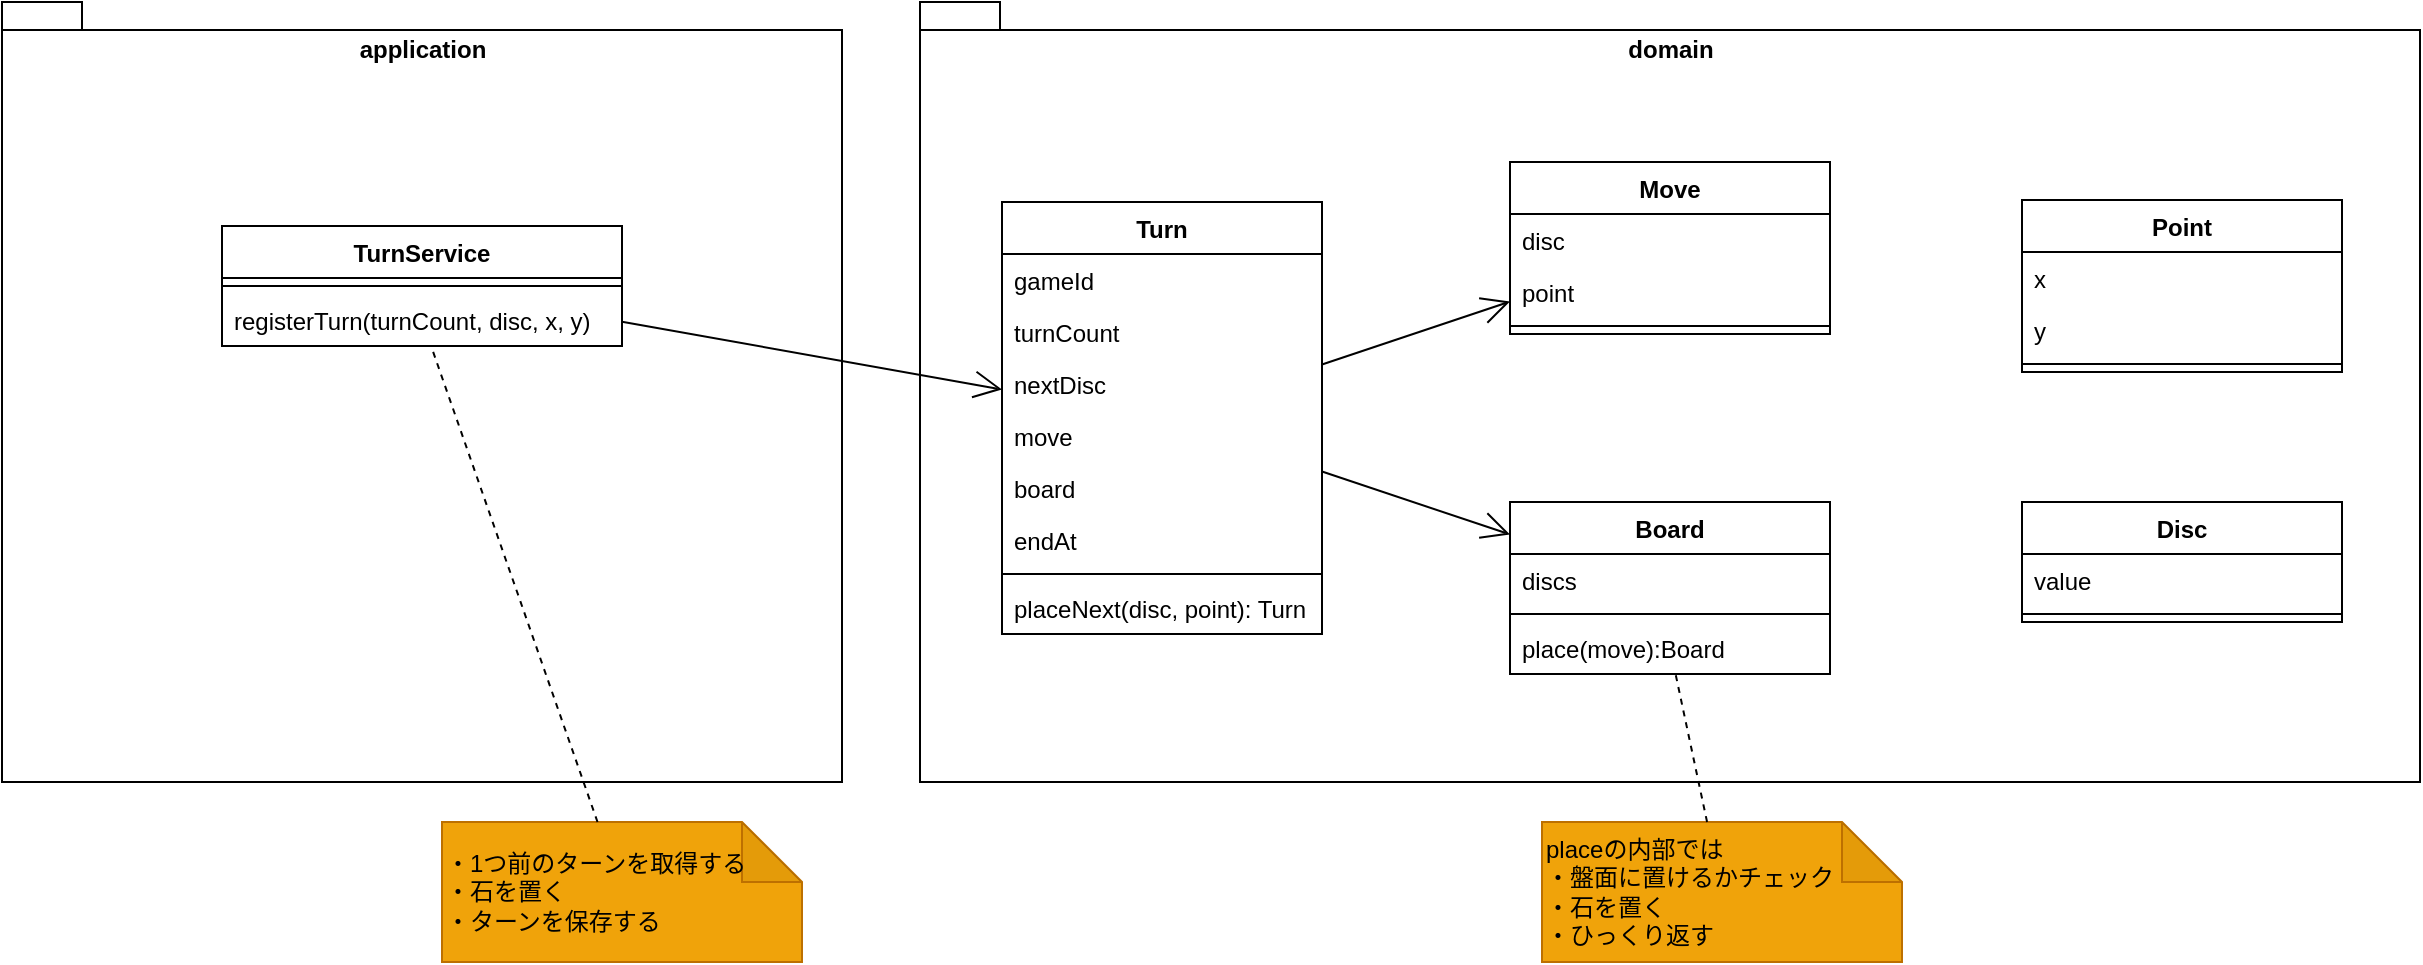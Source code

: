 <mxfile>
    <diagram id="S5HWapNGeNC8Cpu1Wvam" name="ページ1">
        <mxGraphModel dx="2495" dy="666" grid="1" gridSize="10" guides="1" tooltips="1" connect="1" arrows="1" fold="1" page="1" pageScale="1" pageWidth="1169" pageHeight="827" math="0" shadow="0">
            <root>
                <mxCell id="0"/>
                <mxCell id="1" parent="0"/>
                <mxCell id="41" value="domain" style="shape=folder;fontStyle=1;spacingTop=10;tabWidth=40;tabHeight=14;tabPosition=left;html=1;fillColor=none;align=center;verticalAlign=top;" vertex="1" parent="1">
                    <mxGeometry x="39" y="40" width="750" height="390" as="geometry"/>
                </mxCell>
                <mxCell id="6" value="Turn" style="swimlane;fontStyle=1;align=center;verticalAlign=top;childLayout=stackLayout;horizontal=1;startSize=26;horizontalStack=0;resizeParent=1;resizeParentMax=0;resizeLast=0;collapsible=1;marginBottom=0;" vertex="1" parent="1">
                    <mxGeometry x="80" y="140" width="160" height="216" as="geometry"/>
                </mxCell>
                <mxCell id="7" value="gameId" style="text;strokeColor=none;fillColor=none;align=left;verticalAlign=top;spacingLeft=4;spacingRight=4;overflow=hidden;rotatable=0;points=[[0,0.5],[1,0.5]];portConstraint=eastwest;" vertex="1" parent="6">
                    <mxGeometry y="26" width="160" height="26" as="geometry"/>
                </mxCell>
                <mxCell id="10" value="turnCount" style="text;strokeColor=none;fillColor=none;align=left;verticalAlign=top;spacingLeft=4;spacingRight=4;overflow=hidden;rotatable=0;points=[[0,0.5],[1,0.5]];portConstraint=eastwest;" vertex="1" parent="6">
                    <mxGeometry y="52" width="160" height="26" as="geometry"/>
                </mxCell>
                <mxCell id="11" value="nextDisc" style="text;strokeColor=none;fillColor=none;align=left;verticalAlign=top;spacingLeft=4;spacingRight=4;overflow=hidden;rotatable=0;points=[[0,0.5],[1,0.5]];portConstraint=eastwest;" vertex="1" parent="6">
                    <mxGeometry y="78" width="160" height="26" as="geometry"/>
                </mxCell>
                <mxCell id="12" value="move" style="text;strokeColor=none;fillColor=none;align=left;verticalAlign=top;spacingLeft=4;spacingRight=4;overflow=hidden;rotatable=0;points=[[0,0.5],[1,0.5]];portConstraint=eastwest;" vertex="1" parent="6">
                    <mxGeometry y="104" width="160" height="26" as="geometry"/>
                </mxCell>
                <mxCell id="13" value="board" style="text;strokeColor=none;fillColor=none;align=left;verticalAlign=top;spacingLeft=4;spacingRight=4;overflow=hidden;rotatable=0;points=[[0,0.5],[1,0.5]];portConstraint=eastwest;" vertex="1" parent="6">
                    <mxGeometry y="130" width="160" height="26" as="geometry"/>
                </mxCell>
                <mxCell id="14" value="endAt" style="text;strokeColor=none;fillColor=none;align=left;verticalAlign=top;spacingLeft=4;spacingRight=4;overflow=hidden;rotatable=0;points=[[0,0.5],[1,0.5]];portConstraint=eastwest;" vertex="1" parent="6">
                    <mxGeometry y="156" width="160" height="26" as="geometry"/>
                </mxCell>
                <mxCell id="8" value="" style="line;strokeWidth=1;fillColor=none;align=left;verticalAlign=middle;spacingTop=-1;spacingLeft=3;spacingRight=3;rotatable=0;labelPosition=right;points=[];portConstraint=eastwest;strokeColor=inherit;" vertex="1" parent="6">
                    <mxGeometry y="182" width="160" height="8" as="geometry"/>
                </mxCell>
                <mxCell id="9" value="placeNext(disc, point): Turn" style="text;strokeColor=none;fillColor=none;align=left;verticalAlign=top;spacingLeft=4;spacingRight=4;overflow=hidden;rotatable=0;points=[[0,0.5],[1,0.5]];portConstraint=eastwest;" vertex="1" parent="6">
                    <mxGeometry y="190" width="160" height="26" as="geometry"/>
                </mxCell>
                <mxCell id="15" value="Move" style="swimlane;fontStyle=1;align=center;verticalAlign=top;childLayout=stackLayout;horizontal=1;startSize=26;horizontalStack=0;resizeParent=1;resizeParentMax=0;resizeLast=0;collapsible=1;marginBottom=0;" vertex="1" parent="1">
                    <mxGeometry x="334" y="120" width="160" height="86" as="geometry"/>
                </mxCell>
                <mxCell id="16" value="disc" style="text;strokeColor=none;fillColor=none;align=left;verticalAlign=top;spacingLeft=4;spacingRight=4;overflow=hidden;rotatable=0;points=[[0,0.5],[1,0.5]];portConstraint=eastwest;" vertex="1" parent="15">
                    <mxGeometry y="26" width="160" height="26" as="geometry"/>
                </mxCell>
                <mxCell id="24" value="point" style="text;strokeColor=none;fillColor=none;align=left;verticalAlign=top;spacingLeft=4;spacingRight=4;overflow=hidden;rotatable=0;points=[[0,0.5],[1,0.5]];portConstraint=eastwest;" vertex="1" parent="15">
                    <mxGeometry y="52" width="160" height="26" as="geometry"/>
                </mxCell>
                <mxCell id="22" value="" style="line;strokeWidth=1;fillColor=none;align=left;verticalAlign=middle;spacingTop=-1;spacingLeft=3;spacingRight=3;rotatable=0;labelPosition=right;points=[];portConstraint=eastwest;strokeColor=inherit;" vertex="1" parent="15">
                    <mxGeometry y="78" width="160" height="8" as="geometry"/>
                </mxCell>
                <mxCell id="25" value="Board" style="swimlane;fontStyle=1;align=center;verticalAlign=top;childLayout=stackLayout;horizontal=1;startSize=26;horizontalStack=0;resizeParent=1;resizeParentMax=0;resizeLast=0;collapsible=1;marginBottom=0;" vertex="1" parent="1">
                    <mxGeometry x="334" y="290" width="160" height="86" as="geometry"/>
                </mxCell>
                <mxCell id="26" value="discs" style="text;strokeColor=none;fillColor=none;align=left;verticalAlign=top;spacingLeft=4;spacingRight=4;overflow=hidden;rotatable=0;points=[[0,0.5],[1,0.5]];portConstraint=eastwest;" vertex="1" parent="25">
                    <mxGeometry y="26" width="160" height="26" as="geometry"/>
                </mxCell>
                <mxCell id="28" value="" style="line;strokeWidth=1;fillColor=none;align=left;verticalAlign=middle;spacingTop=-1;spacingLeft=3;spacingRight=3;rotatable=0;labelPosition=right;points=[];portConstraint=eastwest;strokeColor=inherit;" vertex="1" parent="25">
                    <mxGeometry y="52" width="160" height="8" as="geometry"/>
                </mxCell>
                <mxCell id="29" value="place(move):Board" style="text;strokeColor=none;fillColor=none;align=left;verticalAlign=top;spacingLeft=4;spacingRight=4;overflow=hidden;rotatable=0;points=[[0,0.5],[1,0.5]];portConstraint=eastwest;" vertex="1" parent="25">
                    <mxGeometry y="60" width="160" height="26" as="geometry"/>
                </mxCell>
                <mxCell id="30" value="Point" style="swimlane;fontStyle=1;align=center;verticalAlign=top;childLayout=stackLayout;horizontal=1;startSize=26;horizontalStack=0;resizeParent=1;resizeParentMax=0;resizeLast=0;collapsible=1;marginBottom=0;" vertex="1" parent="1">
                    <mxGeometry x="590" y="139" width="160" height="86" as="geometry"/>
                </mxCell>
                <mxCell id="31" value="x" style="text;strokeColor=none;fillColor=none;align=left;verticalAlign=top;spacingLeft=4;spacingRight=4;overflow=hidden;rotatable=0;points=[[0,0.5],[1,0.5]];portConstraint=eastwest;" vertex="1" parent="30">
                    <mxGeometry y="26" width="160" height="26" as="geometry"/>
                </mxCell>
                <mxCell id="38" value="y" style="text;strokeColor=none;fillColor=none;align=left;verticalAlign=top;spacingLeft=4;spacingRight=4;overflow=hidden;rotatable=0;points=[[0,0.5],[1,0.5]];portConstraint=eastwest;" vertex="1" parent="30">
                    <mxGeometry y="52" width="160" height="26" as="geometry"/>
                </mxCell>
                <mxCell id="32" value="" style="line;strokeWidth=1;fillColor=none;align=left;verticalAlign=middle;spacingTop=-1;spacingLeft=3;spacingRight=3;rotatable=0;labelPosition=right;points=[];portConstraint=eastwest;strokeColor=inherit;" vertex="1" parent="30">
                    <mxGeometry y="78" width="160" height="8" as="geometry"/>
                </mxCell>
                <mxCell id="34" value="Disc" style="swimlane;fontStyle=1;align=center;verticalAlign=top;childLayout=stackLayout;horizontal=1;startSize=26;horizontalStack=0;resizeParent=1;resizeParentMax=0;resizeLast=0;collapsible=1;marginBottom=0;" vertex="1" parent="1">
                    <mxGeometry x="590" y="290" width="160" height="60" as="geometry"/>
                </mxCell>
                <mxCell id="35" value="value" style="text;strokeColor=none;fillColor=none;align=left;verticalAlign=top;spacingLeft=4;spacingRight=4;overflow=hidden;rotatable=0;points=[[0,0.5],[1,0.5]];portConstraint=eastwest;" vertex="1" parent="34">
                    <mxGeometry y="26" width="160" height="26" as="geometry"/>
                </mxCell>
                <mxCell id="36" value="" style="line;strokeWidth=1;fillColor=none;align=left;verticalAlign=middle;spacingTop=-1;spacingLeft=3;spacingRight=3;rotatable=0;labelPosition=right;points=[];portConstraint=eastwest;strokeColor=inherit;" vertex="1" parent="34">
                    <mxGeometry y="52" width="160" height="8" as="geometry"/>
                </mxCell>
                <mxCell id="39" value="" style="endArrow=open;endFill=1;endSize=12;html=1;" edge="1" parent="1" source="6" target="15">
                    <mxGeometry width="160" relative="1" as="geometry">
                        <mxPoint x="240" y="210" as="sourcePoint"/>
                        <mxPoint x="490" y="360" as="targetPoint"/>
                    </mxGeometry>
                </mxCell>
                <mxCell id="40" value="" style="endArrow=open;endFill=1;endSize=12;html=1;" edge="1" parent="1" source="6" target="25">
                    <mxGeometry width="160" relative="1" as="geometry">
                        <mxPoint x="249.68" y="210.164" as="sourcePoint"/>
                        <mxPoint x="344" y="149" as="targetPoint"/>
                    </mxGeometry>
                </mxCell>
                <mxCell id="42" value="application" style="shape=folder;fontStyle=1;spacingTop=10;tabWidth=40;tabHeight=14;tabPosition=left;html=1;fillColor=none;align=center;verticalAlign=top;" vertex="1" parent="1">
                    <mxGeometry x="-420" y="40" width="420" height="390" as="geometry"/>
                </mxCell>
                <mxCell id="52" value="TurnService" style="swimlane;fontStyle=1;align=center;verticalAlign=top;childLayout=stackLayout;horizontal=1;startSize=26;horizontalStack=0;resizeParent=1;resizeParentMax=0;resizeLast=0;collapsible=1;marginBottom=0;" vertex="1" parent="1">
                    <mxGeometry x="-310" y="152" width="200" height="60" as="geometry"/>
                </mxCell>
                <mxCell id="54" value="" style="line;strokeWidth=1;fillColor=none;align=left;verticalAlign=middle;spacingTop=-1;spacingLeft=3;spacingRight=3;rotatable=0;labelPosition=right;points=[];portConstraint=eastwest;strokeColor=inherit;" vertex="1" parent="52">
                    <mxGeometry y="26" width="200" height="8" as="geometry"/>
                </mxCell>
                <mxCell id="55" value="registerTurn(turnCount, disc, x, y)" style="text;strokeColor=none;fillColor=none;align=left;verticalAlign=top;spacingLeft=4;spacingRight=4;overflow=hidden;rotatable=0;points=[[0,0.5],[1,0.5]];portConstraint=eastwest;" vertex="1" parent="52">
                    <mxGeometry y="34" width="200" height="26" as="geometry"/>
                </mxCell>
                <mxCell id="56" value="・1つ前のターンを取得する&lt;br&gt;・石を置く&lt;br&gt;・ターンを保存する" style="shape=note;whiteSpace=wrap;html=1;backgroundOutline=1;darkOpacity=0.05;fillColor=#f0a30a;fontColor=#000000;strokeColor=#BD7000;align=left;" vertex="1" parent="1">
                    <mxGeometry x="-200" y="450" width="180" height="70" as="geometry"/>
                </mxCell>
                <mxCell id="58" value="" style="endArrow=none;dashed=1;html=1;" edge="1" parent="1" source="56" target="55">
                    <mxGeometry width="50" height="50" relative="1" as="geometry">
                        <mxPoint x="-20" y="260" as="sourcePoint"/>
                        <mxPoint x="30" y="210" as="targetPoint"/>
                    </mxGeometry>
                </mxCell>
                <mxCell id="60" value="placeの内部では&lt;br&gt;・盤面に置けるかチェック&lt;br&gt;・石を置く&lt;br&gt;・ひっくり返す" style="shape=note;whiteSpace=wrap;html=1;backgroundOutline=1;darkOpacity=0.05;fillColor=#f0a30a;fontColor=#000000;strokeColor=#BD7000;align=left;" vertex="1" parent="1">
                    <mxGeometry x="350" y="450" width="180" height="70" as="geometry"/>
                </mxCell>
                <mxCell id="61" value="" style="endArrow=none;dashed=1;html=1;" edge="1" parent="1" source="60" target="29">
                    <mxGeometry width="50" height="50" relative="1" as="geometry">
                        <mxPoint x="-112.238" y="460" as="sourcePoint"/>
                        <mxPoint x="-195.455" y="222.0" as="targetPoint"/>
                    </mxGeometry>
                </mxCell>
                <mxCell id="62" value="" style="endArrow=open;endFill=1;endSize=12;html=1;" edge="1" parent="1" source="52" target="6">
                    <mxGeometry width="160" relative="1" as="geometry">
                        <mxPoint x="249.68" y="272.668" as="sourcePoint"/>
                        <mxPoint x="345.44" y="332.656" as="targetPoint"/>
                    </mxGeometry>
                </mxCell>
            </root>
        </mxGraphModel>
    </diagram>
</mxfile>
